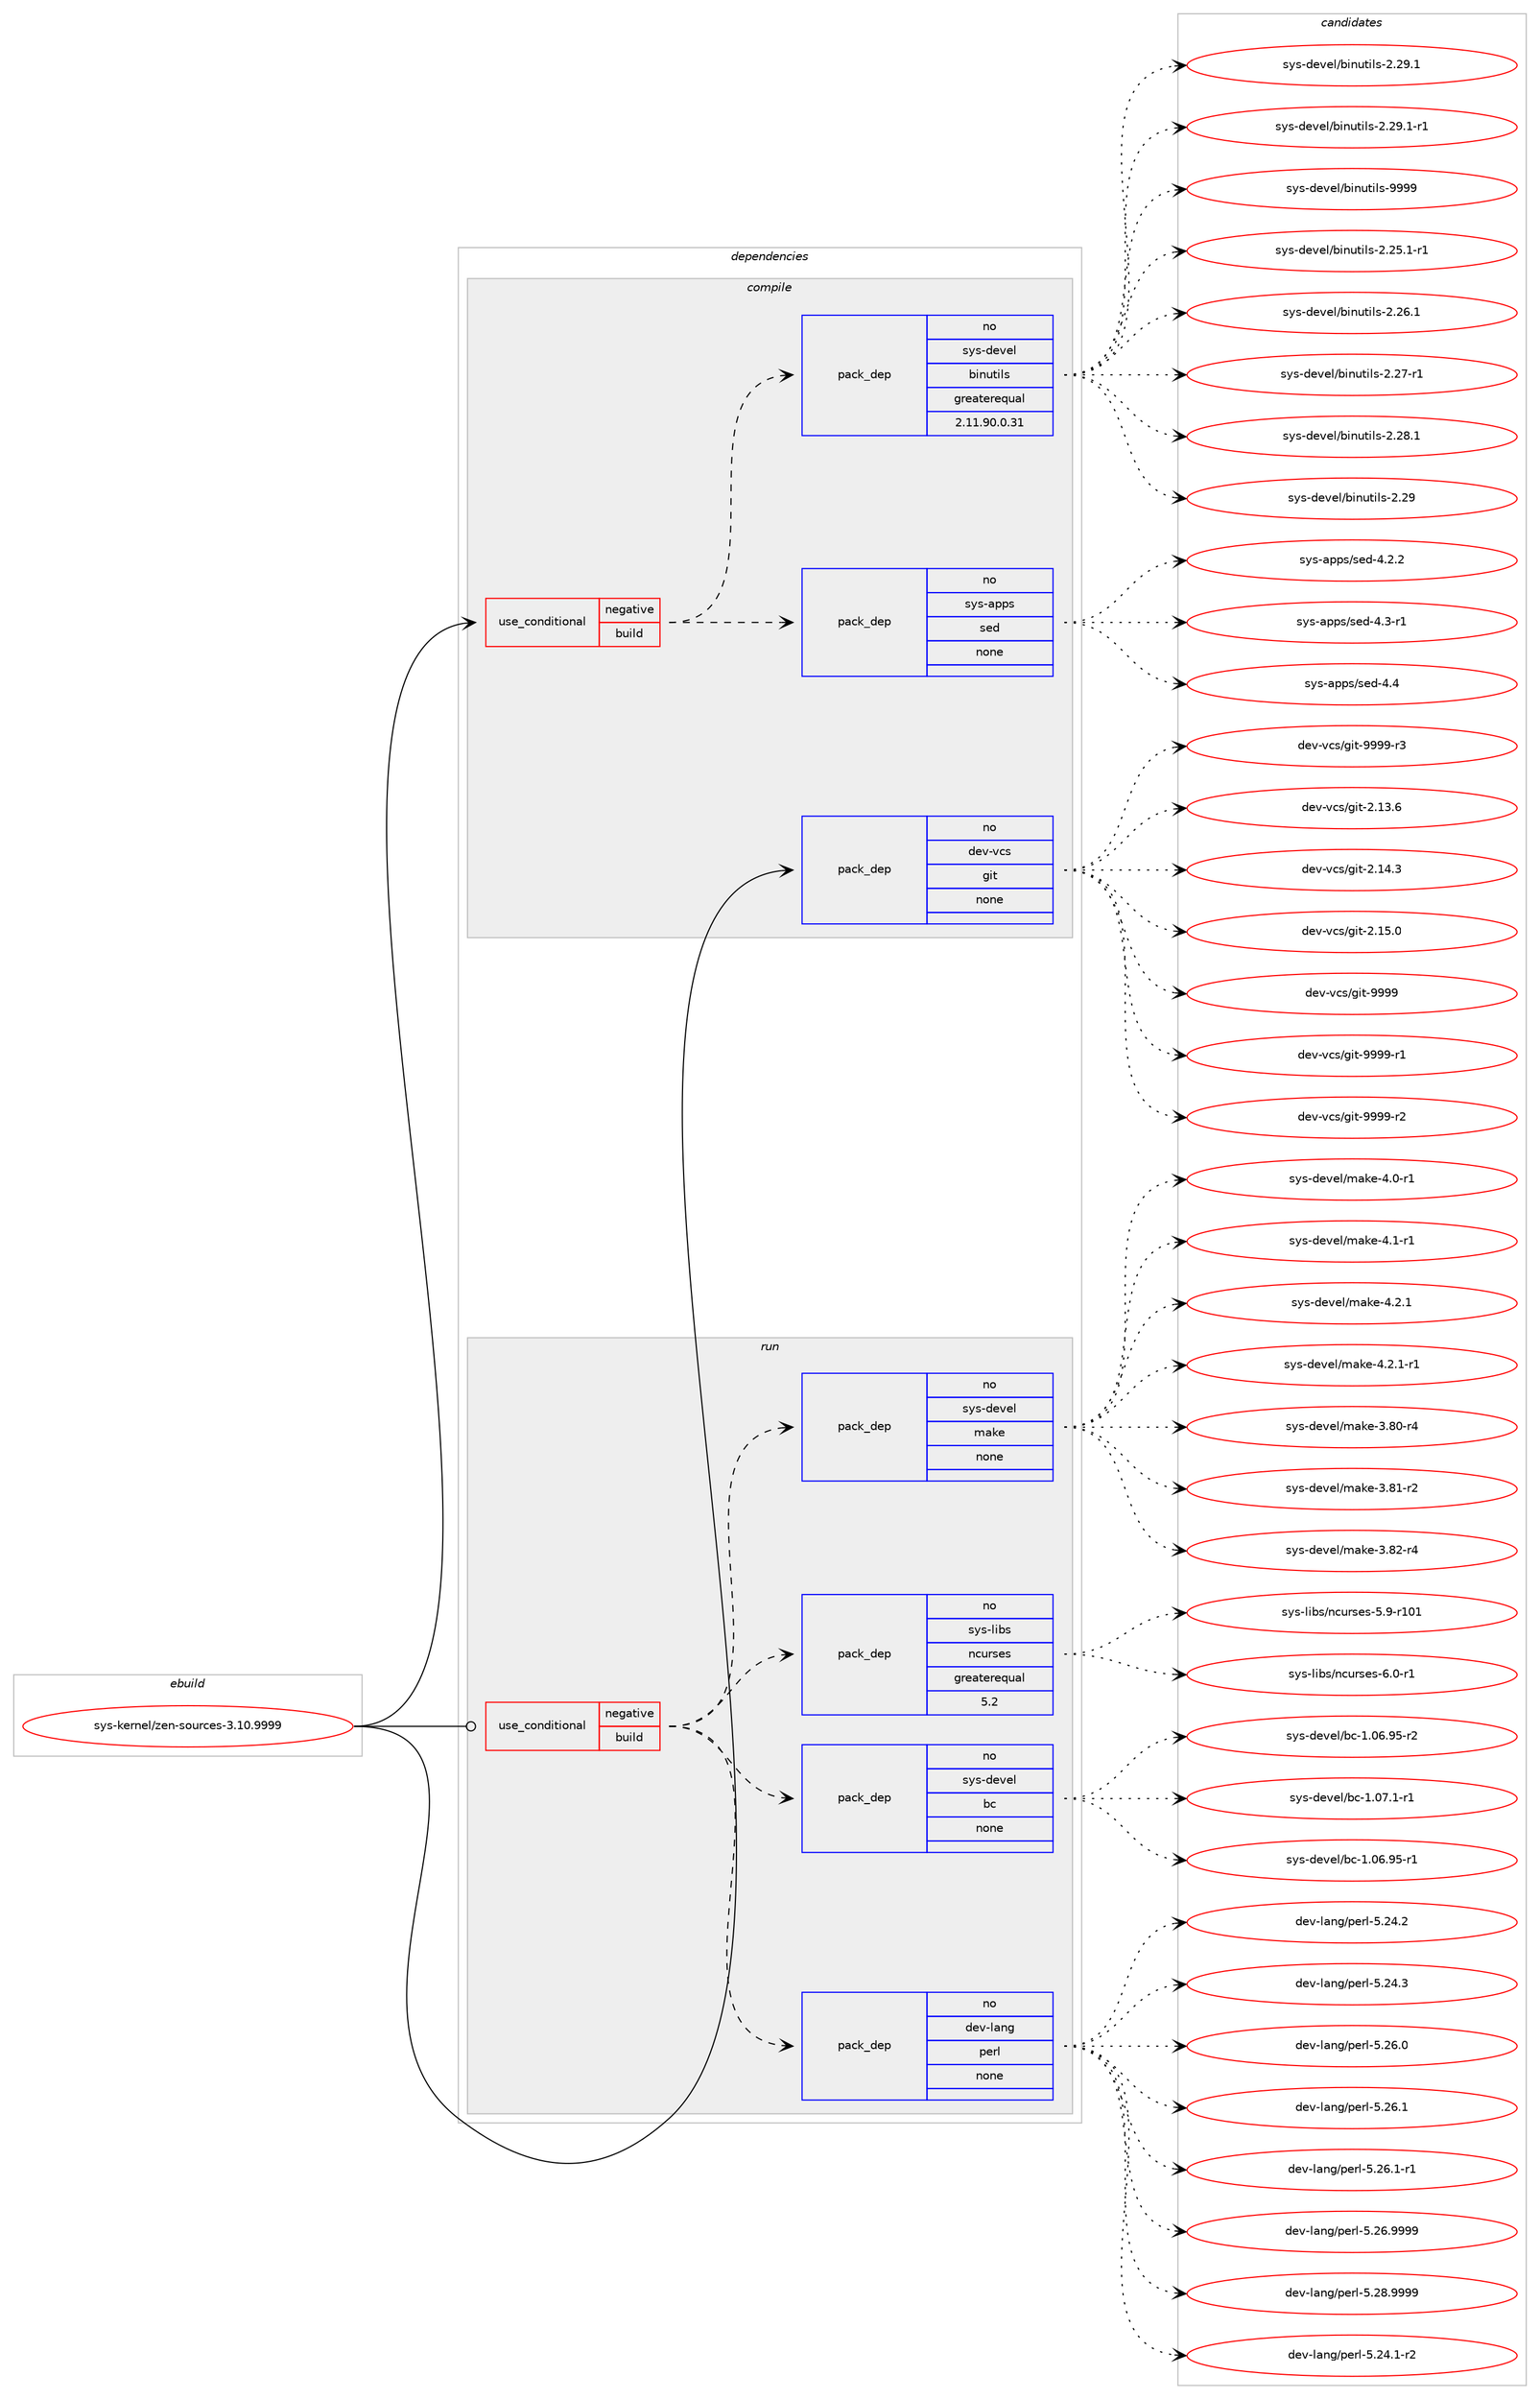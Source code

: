 digraph prolog {

# *************
# Graph options
# *************

newrank=true;
concentrate=true;
compound=true;
graph [rankdir=LR,fontname=Helvetica,fontsize=10,ranksep=1.5];#, ranksep=2.5, nodesep=0.2];
edge  [arrowhead=vee];
node  [fontname=Helvetica,fontsize=10];

# **********
# The ebuild
# **********

subgraph cluster_leftcol {
color=gray;
rank=same;
label=<<i>ebuild</i>>;
id [label="sys-kernel/zen-sources-3.10.9999", color=red, width=4, href="../sys-kernel/zen-sources-3.10.9999.svg"];
}

# ****************
# The dependencies
# ****************

subgraph cluster_midcol {
color=gray;
label=<<i>dependencies</i>>;
subgraph cluster_compile {
fillcolor="#eeeeee";
style=filled;
label=<<i>compile</i>>;
subgraph cond117931 {
dependency493363 [label=<<TABLE BORDER="0" CELLBORDER="1" CELLSPACING="0" CELLPADDING="4"><TR><TD ROWSPAN="3" CELLPADDING="10">use_conditional</TD></TR><TR><TD>negative</TD></TR><TR><TD>build</TD></TR></TABLE>>, shape=none, color=red];
subgraph pack366758 {
dependency493364 [label=<<TABLE BORDER="0" CELLBORDER="1" CELLSPACING="0" CELLPADDING="4" WIDTH="220"><TR><TD ROWSPAN="6" CELLPADDING="30">pack_dep</TD></TR><TR><TD WIDTH="110">no</TD></TR><TR><TD>sys-apps</TD></TR><TR><TD>sed</TD></TR><TR><TD>none</TD></TR><TR><TD></TD></TR></TABLE>>, shape=none, color=blue];
}
dependency493363:e -> dependency493364:w [weight=20,style="dashed",arrowhead="vee"];
subgraph pack366759 {
dependency493365 [label=<<TABLE BORDER="0" CELLBORDER="1" CELLSPACING="0" CELLPADDING="4" WIDTH="220"><TR><TD ROWSPAN="6" CELLPADDING="30">pack_dep</TD></TR><TR><TD WIDTH="110">no</TD></TR><TR><TD>sys-devel</TD></TR><TR><TD>binutils</TD></TR><TR><TD>greaterequal</TD></TR><TR><TD>2.11.90.0.31</TD></TR></TABLE>>, shape=none, color=blue];
}
dependency493363:e -> dependency493365:w [weight=20,style="dashed",arrowhead="vee"];
}
id:e -> dependency493363:w [weight=20,style="solid",arrowhead="vee"];
subgraph pack366760 {
dependency493366 [label=<<TABLE BORDER="0" CELLBORDER="1" CELLSPACING="0" CELLPADDING="4" WIDTH="220"><TR><TD ROWSPAN="6" CELLPADDING="30">pack_dep</TD></TR><TR><TD WIDTH="110">no</TD></TR><TR><TD>dev-vcs</TD></TR><TR><TD>git</TD></TR><TR><TD>none</TD></TR><TR><TD></TD></TR></TABLE>>, shape=none, color=blue];
}
id:e -> dependency493366:w [weight=20,style="solid",arrowhead="vee"];
}
subgraph cluster_compileandrun {
fillcolor="#eeeeee";
style=filled;
label=<<i>compile and run</i>>;
}
subgraph cluster_run {
fillcolor="#eeeeee";
style=filled;
label=<<i>run</i>>;
subgraph cond117932 {
dependency493367 [label=<<TABLE BORDER="0" CELLBORDER="1" CELLSPACING="0" CELLPADDING="4"><TR><TD ROWSPAN="3" CELLPADDING="10">use_conditional</TD></TR><TR><TD>negative</TD></TR><TR><TD>build</TD></TR></TABLE>>, shape=none, color=red];
subgraph pack366761 {
dependency493368 [label=<<TABLE BORDER="0" CELLBORDER="1" CELLSPACING="0" CELLPADDING="4" WIDTH="220"><TR><TD ROWSPAN="6" CELLPADDING="30">pack_dep</TD></TR><TR><TD WIDTH="110">no</TD></TR><TR><TD>sys-libs</TD></TR><TR><TD>ncurses</TD></TR><TR><TD>greaterequal</TD></TR><TR><TD>5.2</TD></TR></TABLE>>, shape=none, color=blue];
}
dependency493367:e -> dependency493368:w [weight=20,style="dashed",arrowhead="vee"];
subgraph pack366762 {
dependency493369 [label=<<TABLE BORDER="0" CELLBORDER="1" CELLSPACING="0" CELLPADDING="4" WIDTH="220"><TR><TD ROWSPAN="6" CELLPADDING="30">pack_dep</TD></TR><TR><TD WIDTH="110">no</TD></TR><TR><TD>sys-devel</TD></TR><TR><TD>make</TD></TR><TR><TD>none</TD></TR><TR><TD></TD></TR></TABLE>>, shape=none, color=blue];
}
dependency493367:e -> dependency493369:w [weight=20,style="dashed",arrowhead="vee"];
subgraph pack366763 {
dependency493370 [label=<<TABLE BORDER="0" CELLBORDER="1" CELLSPACING="0" CELLPADDING="4" WIDTH="220"><TR><TD ROWSPAN="6" CELLPADDING="30">pack_dep</TD></TR><TR><TD WIDTH="110">no</TD></TR><TR><TD>dev-lang</TD></TR><TR><TD>perl</TD></TR><TR><TD>none</TD></TR><TR><TD></TD></TR></TABLE>>, shape=none, color=blue];
}
dependency493367:e -> dependency493370:w [weight=20,style="dashed",arrowhead="vee"];
subgraph pack366764 {
dependency493371 [label=<<TABLE BORDER="0" CELLBORDER="1" CELLSPACING="0" CELLPADDING="4" WIDTH="220"><TR><TD ROWSPAN="6" CELLPADDING="30">pack_dep</TD></TR><TR><TD WIDTH="110">no</TD></TR><TR><TD>sys-devel</TD></TR><TR><TD>bc</TD></TR><TR><TD>none</TD></TR><TR><TD></TD></TR></TABLE>>, shape=none, color=blue];
}
dependency493367:e -> dependency493371:w [weight=20,style="dashed",arrowhead="vee"];
}
id:e -> dependency493367:w [weight=20,style="solid",arrowhead="odot"];
}
}

# **************
# The candidates
# **************

subgraph cluster_choices {
rank=same;
color=gray;
label=<<i>candidates</i>>;

subgraph choice366758 {
color=black;
nodesep=1;
choice115121115459711211211547115101100455246504650 [label="sys-apps/sed-4.2.2", color=red, width=4,href="../sys-apps/sed-4.2.2.svg"];
choice115121115459711211211547115101100455246514511449 [label="sys-apps/sed-4.3-r1", color=red, width=4,href="../sys-apps/sed-4.3-r1.svg"];
choice11512111545971121121154711510110045524652 [label="sys-apps/sed-4.4", color=red, width=4,href="../sys-apps/sed-4.4.svg"];
dependency493364:e -> choice115121115459711211211547115101100455246504650:w [style=dotted,weight="100"];
dependency493364:e -> choice115121115459711211211547115101100455246514511449:w [style=dotted,weight="100"];
dependency493364:e -> choice11512111545971121121154711510110045524652:w [style=dotted,weight="100"];
}
subgraph choice366759 {
color=black;
nodesep=1;
choice115121115451001011181011084798105110117116105108115455046505346494511449 [label="sys-devel/binutils-2.25.1-r1", color=red, width=4,href="../sys-devel/binutils-2.25.1-r1.svg"];
choice11512111545100101118101108479810511011711610510811545504650544649 [label="sys-devel/binutils-2.26.1", color=red, width=4,href="../sys-devel/binutils-2.26.1.svg"];
choice11512111545100101118101108479810511011711610510811545504650554511449 [label="sys-devel/binutils-2.27-r1", color=red, width=4,href="../sys-devel/binutils-2.27-r1.svg"];
choice11512111545100101118101108479810511011711610510811545504650564649 [label="sys-devel/binutils-2.28.1", color=red, width=4,href="../sys-devel/binutils-2.28.1.svg"];
choice1151211154510010111810110847981051101171161051081154550465057 [label="sys-devel/binutils-2.29", color=red, width=4,href="../sys-devel/binutils-2.29.svg"];
choice11512111545100101118101108479810511011711610510811545504650574649 [label="sys-devel/binutils-2.29.1", color=red, width=4,href="../sys-devel/binutils-2.29.1.svg"];
choice115121115451001011181011084798105110117116105108115455046505746494511449 [label="sys-devel/binutils-2.29.1-r1", color=red, width=4,href="../sys-devel/binutils-2.29.1-r1.svg"];
choice1151211154510010111810110847981051101171161051081154557575757 [label="sys-devel/binutils-9999", color=red, width=4,href="../sys-devel/binutils-9999.svg"];
dependency493365:e -> choice115121115451001011181011084798105110117116105108115455046505346494511449:w [style=dotted,weight="100"];
dependency493365:e -> choice11512111545100101118101108479810511011711610510811545504650544649:w [style=dotted,weight="100"];
dependency493365:e -> choice11512111545100101118101108479810511011711610510811545504650554511449:w [style=dotted,weight="100"];
dependency493365:e -> choice11512111545100101118101108479810511011711610510811545504650564649:w [style=dotted,weight="100"];
dependency493365:e -> choice1151211154510010111810110847981051101171161051081154550465057:w [style=dotted,weight="100"];
dependency493365:e -> choice11512111545100101118101108479810511011711610510811545504650574649:w [style=dotted,weight="100"];
dependency493365:e -> choice115121115451001011181011084798105110117116105108115455046505746494511449:w [style=dotted,weight="100"];
dependency493365:e -> choice1151211154510010111810110847981051101171161051081154557575757:w [style=dotted,weight="100"];
}
subgraph choice366760 {
color=black;
nodesep=1;
choice10010111845118991154710310511645504649514654 [label="dev-vcs/git-2.13.6", color=red, width=4,href="../dev-vcs/git-2.13.6.svg"];
choice10010111845118991154710310511645504649524651 [label="dev-vcs/git-2.14.3", color=red, width=4,href="../dev-vcs/git-2.14.3.svg"];
choice10010111845118991154710310511645504649534648 [label="dev-vcs/git-2.15.0", color=red, width=4,href="../dev-vcs/git-2.15.0.svg"];
choice1001011184511899115471031051164557575757 [label="dev-vcs/git-9999", color=red, width=4,href="../dev-vcs/git-9999.svg"];
choice10010111845118991154710310511645575757574511449 [label="dev-vcs/git-9999-r1", color=red, width=4,href="../dev-vcs/git-9999-r1.svg"];
choice10010111845118991154710310511645575757574511450 [label="dev-vcs/git-9999-r2", color=red, width=4,href="../dev-vcs/git-9999-r2.svg"];
choice10010111845118991154710310511645575757574511451 [label="dev-vcs/git-9999-r3", color=red, width=4,href="../dev-vcs/git-9999-r3.svg"];
dependency493366:e -> choice10010111845118991154710310511645504649514654:w [style=dotted,weight="100"];
dependency493366:e -> choice10010111845118991154710310511645504649524651:w [style=dotted,weight="100"];
dependency493366:e -> choice10010111845118991154710310511645504649534648:w [style=dotted,weight="100"];
dependency493366:e -> choice1001011184511899115471031051164557575757:w [style=dotted,weight="100"];
dependency493366:e -> choice10010111845118991154710310511645575757574511449:w [style=dotted,weight="100"];
dependency493366:e -> choice10010111845118991154710310511645575757574511450:w [style=dotted,weight="100"];
dependency493366:e -> choice10010111845118991154710310511645575757574511451:w [style=dotted,weight="100"];
}
subgraph choice366761 {
color=black;
nodesep=1;
choice115121115451081059811547110991171141151011154553465745114494849 [label="sys-libs/ncurses-5.9-r101", color=red, width=4,href="../sys-libs/ncurses-5.9-r101.svg"];
choice11512111545108105981154711099117114115101115455446484511449 [label="sys-libs/ncurses-6.0-r1", color=red, width=4,href="../sys-libs/ncurses-6.0-r1.svg"];
dependency493368:e -> choice115121115451081059811547110991171141151011154553465745114494849:w [style=dotted,weight="100"];
dependency493368:e -> choice11512111545108105981154711099117114115101115455446484511449:w [style=dotted,weight="100"];
}
subgraph choice366762 {
color=black;
nodesep=1;
choice11512111545100101118101108471099710710145514656484511452 [label="sys-devel/make-3.80-r4", color=red, width=4,href="../sys-devel/make-3.80-r4.svg"];
choice11512111545100101118101108471099710710145514656494511450 [label="sys-devel/make-3.81-r2", color=red, width=4,href="../sys-devel/make-3.81-r2.svg"];
choice11512111545100101118101108471099710710145514656504511452 [label="sys-devel/make-3.82-r4", color=red, width=4,href="../sys-devel/make-3.82-r4.svg"];
choice115121115451001011181011084710997107101455246484511449 [label="sys-devel/make-4.0-r1", color=red, width=4,href="../sys-devel/make-4.0-r1.svg"];
choice115121115451001011181011084710997107101455246494511449 [label="sys-devel/make-4.1-r1", color=red, width=4,href="../sys-devel/make-4.1-r1.svg"];
choice115121115451001011181011084710997107101455246504649 [label="sys-devel/make-4.2.1", color=red, width=4,href="../sys-devel/make-4.2.1.svg"];
choice1151211154510010111810110847109971071014552465046494511449 [label="sys-devel/make-4.2.1-r1", color=red, width=4,href="../sys-devel/make-4.2.1-r1.svg"];
dependency493369:e -> choice11512111545100101118101108471099710710145514656484511452:w [style=dotted,weight="100"];
dependency493369:e -> choice11512111545100101118101108471099710710145514656494511450:w [style=dotted,weight="100"];
dependency493369:e -> choice11512111545100101118101108471099710710145514656504511452:w [style=dotted,weight="100"];
dependency493369:e -> choice115121115451001011181011084710997107101455246484511449:w [style=dotted,weight="100"];
dependency493369:e -> choice115121115451001011181011084710997107101455246494511449:w [style=dotted,weight="100"];
dependency493369:e -> choice115121115451001011181011084710997107101455246504649:w [style=dotted,weight="100"];
dependency493369:e -> choice1151211154510010111810110847109971071014552465046494511449:w [style=dotted,weight="100"];
}
subgraph choice366763 {
color=black;
nodesep=1;
choice100101118451089711010347112101114108455346505246494511450 [label="dev-lang/perl-5.24.1-r2", color=red, width=4,href="../dev-lang/perl-5.24.1-r2.svg"];
choice10010111845108971101034711210111410845534650524650 [label="dev-lang/perl-5.24.2", color=red, width=4,href="../dev-lang/perl-5.24.2.svg"];
choice10010111845108971101034711210111410845534650524651 [label="dev-lang/perl-5.24.3", color=red, width=4,href="../dev-lang/perl-5.24.3.svg"];
choice10010111845108971101034711210111410845534650544648 [label="dev-lang/perl-5.26.0", color=red, width=4,href="../dev-lang/perl-5.26.0.svg"];
choice10010111845108971101034711210111410845534650544649 [label="dev-lang/perl-5.26.1", color=red, width=4,href="../dev-lang/perl-5.26.1.svg"];
choice100101118451089711010347112101114108455346505446494511449 [label="dev-lang/perl-5.26.1-r1", color=red, width=4,href="../dev-lang/perl-5.26.1-r1.svg"];
choice10010111845108971101034711210111410845534650544657575757 [label="dev-lang/perl-5.26.9999", color=red, width=4,href="../dev-lang/perl-5.26.9999.svg"];
choice10010111845108971101034711210111410845534650564657575757 [label="dev-lang/perl-5.28.9999", color=red, width=4,href="../dev-lang/perl-5.28.9999.svg"];
dependency493370:e -> choice100101118451089711010347112101114108455346505246494511450:w [style=dotted,weight="100"];
dependency493370:e -> choice10010111845108971101034711210111410845534650524650:w [style=dotted,weight="100"];
dependency493370:e -> choice10010111845108971101034711210111410845534650524651:w [style=dotted,weight="100"];
dependency493370:e -> choice10010111845108971101034711210111410845534650544648:w [style=dotted,weight="100"];
dependency493370:e -> choice10010111845108971101034711210111410845534650544649:w [style=dotted,weight="100"];
dependency493370:e -> choice100101118451089711010347112101114108455346505446494511449:w [style=dotted,weight="100"];
dependency493370:e -> choice10010111845108971101034711210111410845534650544657575757:w [style=dotted,weight="100"];
dependency493370:e -> choice10010111845108971101034711210111410845534650564657575757:w [style=dotted,weight="100"];
}
subgraph choice366764 {
color=black;
nodesep=1;
choice1151211154510010111810110847989945494648544657534511449 [label="sys-devel/bc-1.06.95-r1", color=red, width=4,href="../sys-devel/bc-1.06.95-r1.svg"];
choice1151211154510010111810110847989945494648544657534511450 [label="sys-devel/bc-1.06.95-r2", color=red, width=4,href="../sys-devel/bc-1.06.95-r2.svg"];
choice11512111545100101118101108479899454946485546494511449 [label="sys-devel/bc-1.07.1-r1", color=red, width=4,href="../sys-devel/bc-1.07.1-r1.svg"];
dependency493371:e -> choice1151211154510010111810110847989945494648544657534511449:w [style=dotted,weight="100"];
dependency493371:e -> choice1151211154510010111810110847989945494648544657534511450:w [style=dotted,weight="100"];
dependency493371:e -> choice11512111545100101118101108479899454946485546494511449:w [style=dotted,weight="100"];
}
}

}
